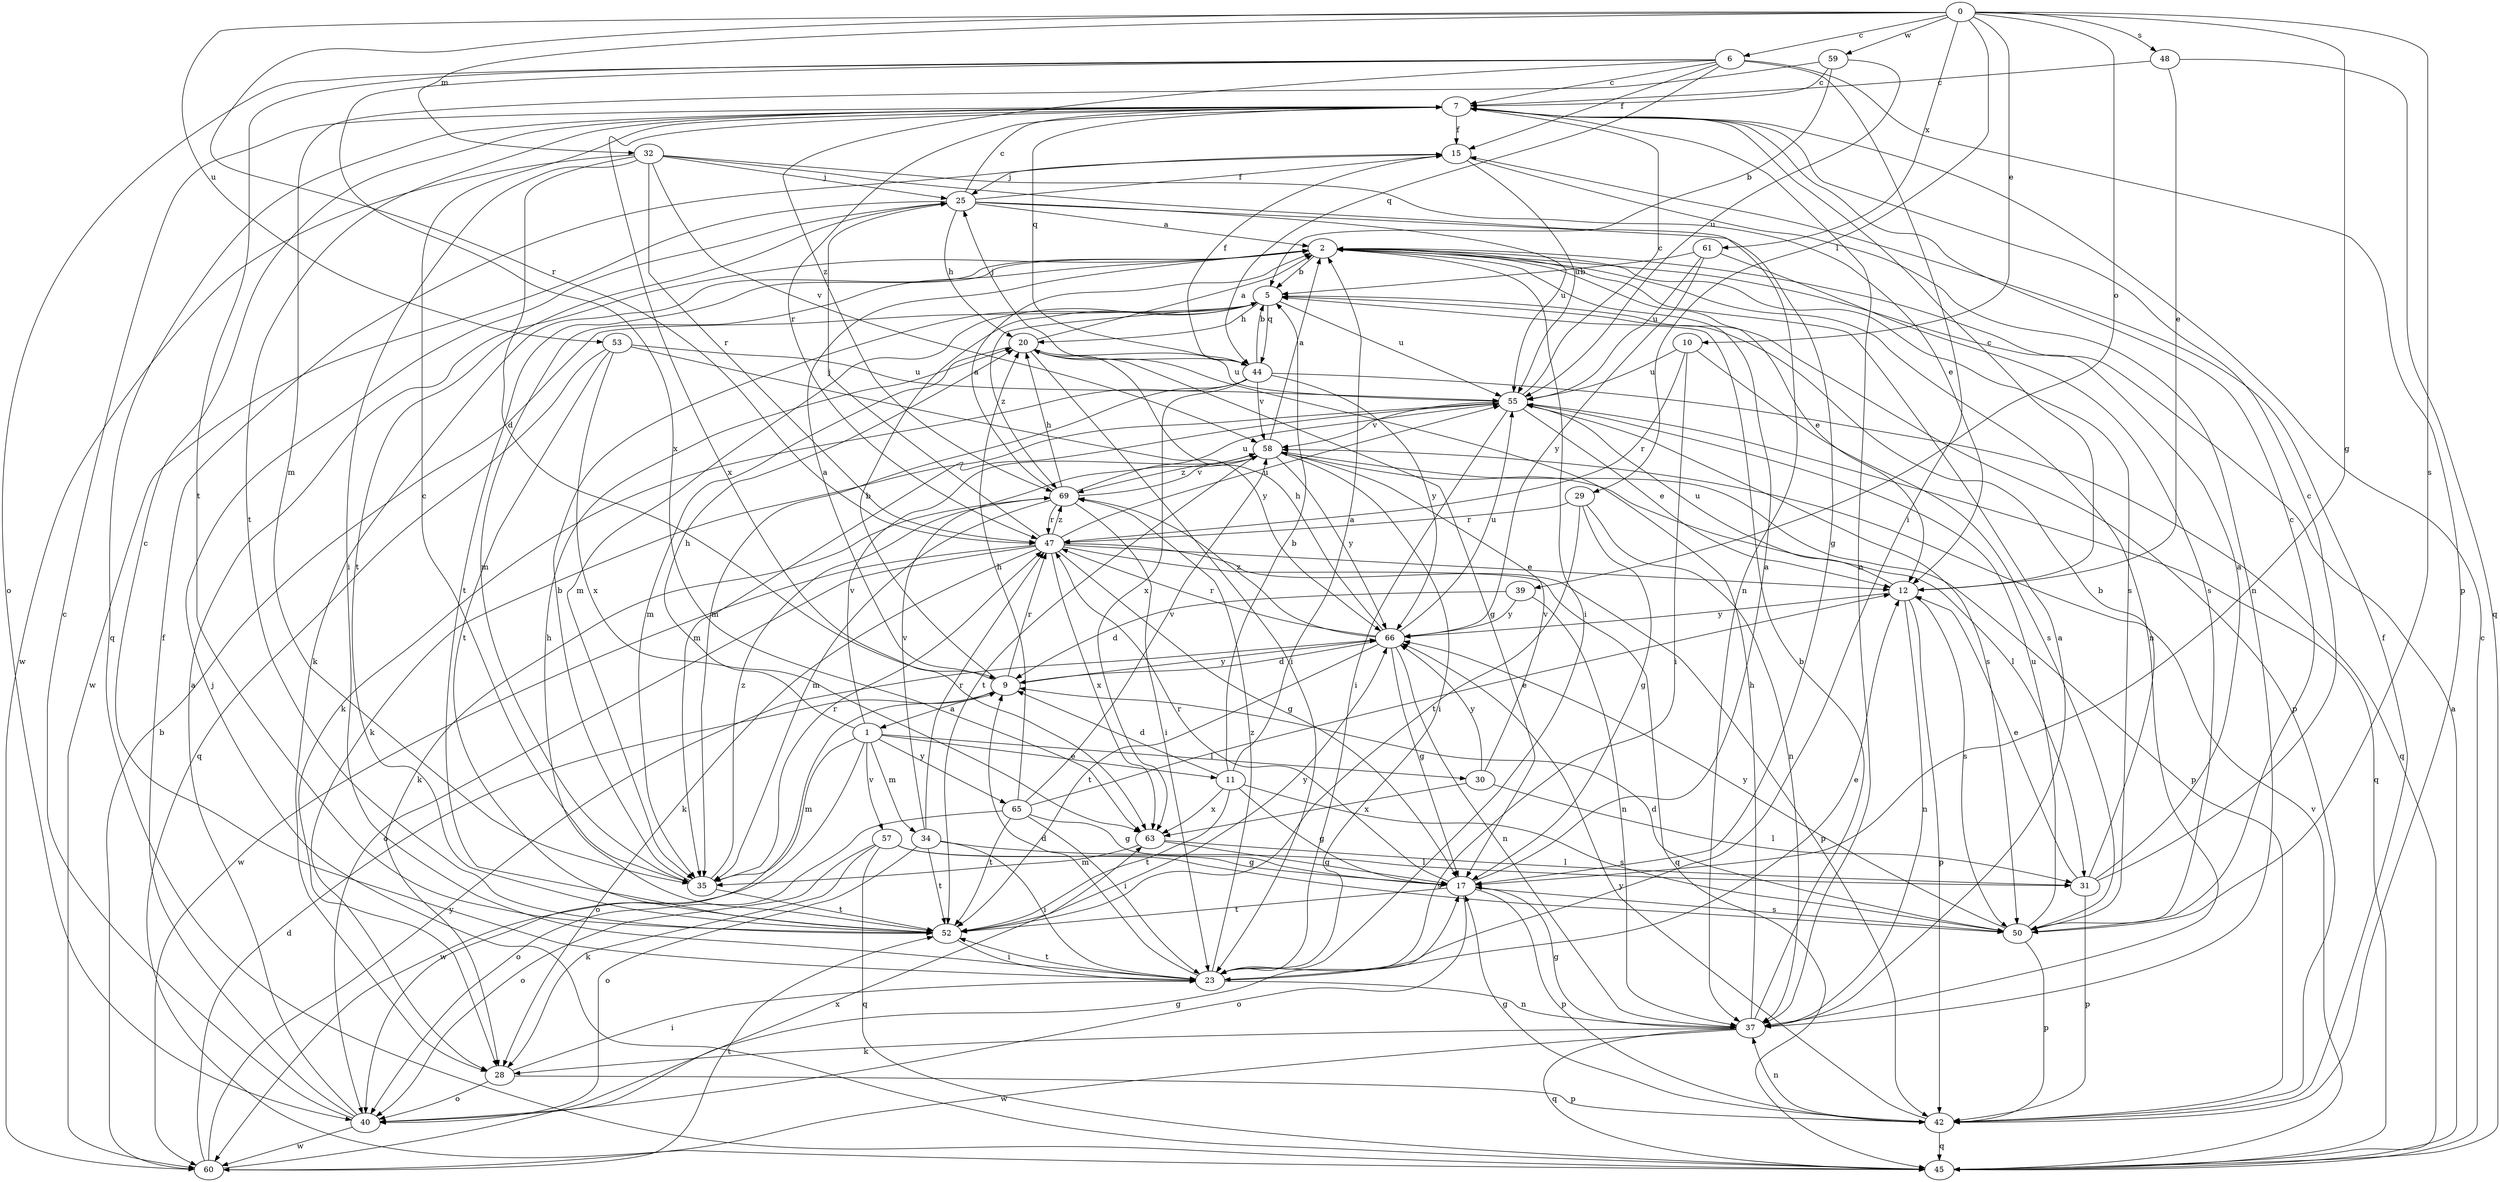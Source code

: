 strict digraph  {
0;
1;
2;
5;
6;
7;
9;
10;
11;
12;
15;
17;
20;
23;
25;
28;
29;
30;
31;
32;
34;
35;
37;
39;
40;
42;
44;
45;
47;
48;
50;
52;
53;
55;
57;
58;
59;
60;
61;
63;
65;
66;
69;
0 -> 6  [label=c];
0 -> 10  [label=e];
0 -> 17  [label=g];
0 -> 29  [label=l];
0 -> 32  [label=m];
0 -> 39  [label=o];
0 -> 47  [label=r];
0 -> 48  [label=s];
0 -> 50  [label=s];
0 -> 53  [label=u];
0 -> 59  [label=w];
0 -> 61  [label=x];
1 -> 11  [label=e];
1 -> 20  [label=h];
1 -> 30  [label=l];
1 -> 34  [label=m];
1 -> 35  [label=m];
1 -> 57  [label=v];
1 -> 58  [label=v];
1 -> 60  [label=w];
1 -> 65  [label=y];
2 -> 5  [label=b];
2 -> 12  [label=e];
2 -> 23  [label=i];
2 -> 28  [label=k];
2 -> 35  [label=m];
2 -> 37  [label=n];
2 -> 50  [label=s];
2 -> 52  [label=t];
5 -> 20  [label=h];
5 -> 35  [label=m];
5 -> 42  [label=p];
5 -> 44  [label=q];
5 -> 55  [label=u];
5 -> 69  [label=z];
6 -> 7  [label=c];
6 -> 15  [label=f];
6 -> 23  [label=i];
6 -> 40  [label=o];
6 -> 42  [label=p];
6 -> 44  [label=q];
6 -> 52  [label=t];
6 -> 63  [label=x];
6 -> 69  [label=z];
7 -> 15  [label=f];
7 -> 37  [label=n];
7 -> 44  [label=q];
7 -> 45  [label=q];
7 -> 47  [label=r];
7 -> 52  [label=t];
7 -> 63  [label=x];
9 -> 1  [label=a];
9 -> 2  [label=a];
9 -> 5  [label=b];
9 -> 40  [label=o];
9 -> 47  [label=r];
9 -> 66  [label=y];
10 -> 23  [label=i];
10 -> 47  [label=r];
10 -> 50  [label=s];
10 -> 55  [label=u];
11 -> 2  [label=a];
11 -> 5  [label=b];
11 -> 9  [label=d];
11 -> 17  [label=g];
11 -> 50  [label=s];
11 -> 52  [label=t];
11 -> 63  [label=x];
12 -> 7  [label=c];
12 -> 37  [label=n];
12 -> 42  [label=p];
12 -> 50  [label=s];
12 -> 55  [label=u];
12 -> 66  [label=y];
15 -> 25  [label=j];
15 -> 37  [label=n];
15 -> 55  [label=u];
17 -> 2  [label=a];
17 -> 40  [label=o];
17 -> 42  [label=p];
17 -> 47  [label=r];
17 -> 50  [label=s];
17 -> 52  [label=t];
20 -> 2  [label=a];
20 -> 17  [label=g];
20 -> 23  [label=i];
20 -> 35  [label=m];
20 -> 55  [label=u];
23 -> 7  [label=c];
23 -> 9  [label=d];
23 -> 12  [label=e];
23 -> 37  [label=n];
23 -> 52  [label=t];
23 -> 69  [label=z];
25 -> 2  [label=a];
25 -> 7  [label=c];
25 -> 15  [label=f];
25 -> 17  [label=g];
25 -> 20  [label=h];
25 -> 52  [label=t];
25 -> 55  [label=u];
25 -> 60  [label=w];
28 -> 23  [label=i];
28 -> 40  [label=o];
28 -> 42  [label=p];
29 -> 17  [label=g];
29 -> 37  [label=n];
29 -> 47  [label=r];
29 -> 52  [label=t];
30 -> 31  [label=l];
30 -> 58  [label=v];
30 -> 63  [label=x];
30 -> 66  [label=y];
31 -> 2  [label=a];
31 -> 5  [label=b];
31 -> 7  [label=c];
31 -> 12  [label=e];
31 -> 42  [label=p];
32 -> 9  [label=d];
32 -> 12  [label=e];
32 -> 23  [label=i];
32 -> 25  [label=j];
32 -> 37  [label=n];
32 -> 47  [label=r];
32 -> 58  [label=v];
32 -> 60  [label=w];
34 -> 23  [label=i];
34 -> 31  [label=l];
34 -> 40  [label=o];
34 -> 47  [label=r];
34 -> 52  [label=t];
34 -> 58  [label=v];
35 -> 5  [label=b];
35 -> 7  [label=c];
35 -> 47  [label=r];
35 -> 52  [label=t];
35 -> 69  [label=z];
37 -> 2  [label=a];
37 -> 5  [label=b];
37 -> 17  [label=g];
37 -> 20  [label=h];
37 -> 28  [label=k];
37 -> 45  [label=q];
37 -> 60  [label=w];
39 -> 9  [label=d];
39 -> 37  [label=n];
39 -> 66  [label=y];
40 -> 2  [label=a];
40 -> 7  [label=c];
40 -> 15  [label=f];
40 -> 17  [label=g];
40 -> 60  [label=w];
42 -> 15  [label=f];
42 -> 17  [label=g];
42 -> 37  [label=n];
42 -> 45  [label=q];
42 -> 66  [label=y];
44 -> 5  [label=b];
44 -> 15  [label=f];
44 -> 25  [label=j];
44 -> 28  [label=k];
44 -> 35  [label=m];
44 -> 45  [label=q];
44 -> 58  [label=v];
44 -> 63  [label=x];
44 -> 66  [label=y];
45 -> 2  [label=a];
45 -> 7  [label=c];
45 -> 25  [label=j];
45 -> 58  [label=v];
47 -> 12  [label=e];
47 -> 17  [label=g];
47 -> 25  [label=j];
47 -> 28  [label=k];
47 -> 40  [label=o];
47 -> 42  [label=p];
47 -> 45  [label=q];
47 -> 55  [label=u];
47 -> 60  [label=w];
47 -> 63  [label=x];
47 -> 69  [label=z];
48 -> 7  [label=c];
48 -> 12  [label=e];
48 -> 45  [label=q];
50 -> 7  [label=c];
50 -> 9  [label=d];
50 -> 42  [label=p];
50 -> 55  [label=u];
50 -> 66  [label=y];
52 -> 20  [label=h];
52 -> 23  [label=i];
52 -> 66  [label=y];
53 -> 45  [label=q];
53 -> 52  [label=t];
53 -> 55  [label=u];
53 -> 63  [label=x];
53 -> 66  [label=y];
55 -> 7  [label=c];
55 -> 12  [label=e];
55 -> 23  [label=i];
55 -> 28  [label=k];
55 -> 35  [label=m];
55 -> 45  [label=q];
55 -> 50  [label=s];
55 -> 58  [label=v];
57 -> 17  [label=g];
57 -> 28  [label=k];
57 -> 40  [label=o];
57 -> 45  [label=q];
57 -> 50  [label=s];
58 -> 2  [label=a];
58 -> 23  [label=i];
58 -> 31  [label=l];
58 -> 42  [label=p];
58 -> 52  [label=t];
58 -> 66  [label=y];
58 -> 69  [label=z];
59 -> 5  [label=b];
59 -> 7  [label=c];
59 -> 35  [label=m];
59 -> 55  [label=u];
60 -> 5  [label=b];
60 -> 9  [label=d];
60 -> 52  [label=t];
60 -> 63  [label=x];
60 -> 66  [label=y];
61 -> 5  [label=b];
61 -> 50  [label=s];
61 -> 55  [label=u];
61 -> 66  [label=y];
63 -> 17  [label=g];
63 -> 31  [label=l];
63 -> 35  [label=m];
65 -> 12  [label=e];
65 -> 17  [label=g];
65 -> 20  [label=h];
65 -> 23  [label=i];
65 -> 40  [label=o];
65 -> 52  [label=t];
65 -> 58  [label=v];
66 -> 9  [label=d];
66 -> 17  [label=g];
66 -> 20  [label=h];
66 -> 37  [label=n];
66 -> 47  [label=r];
66 -> 52  [label=t];
66 -> 55  [label=u];
66 -> 69  [label=z];
69 -> 2  [label=a];
69 -> 20  [label=h];
69 -> 23  [label=i];
69 -> 28  [label=k];
69 -> 35  [label=m];
69 -> 47  [label=r];
69 -> 55  [label=u];
69 -> 58  [label=v];
}
